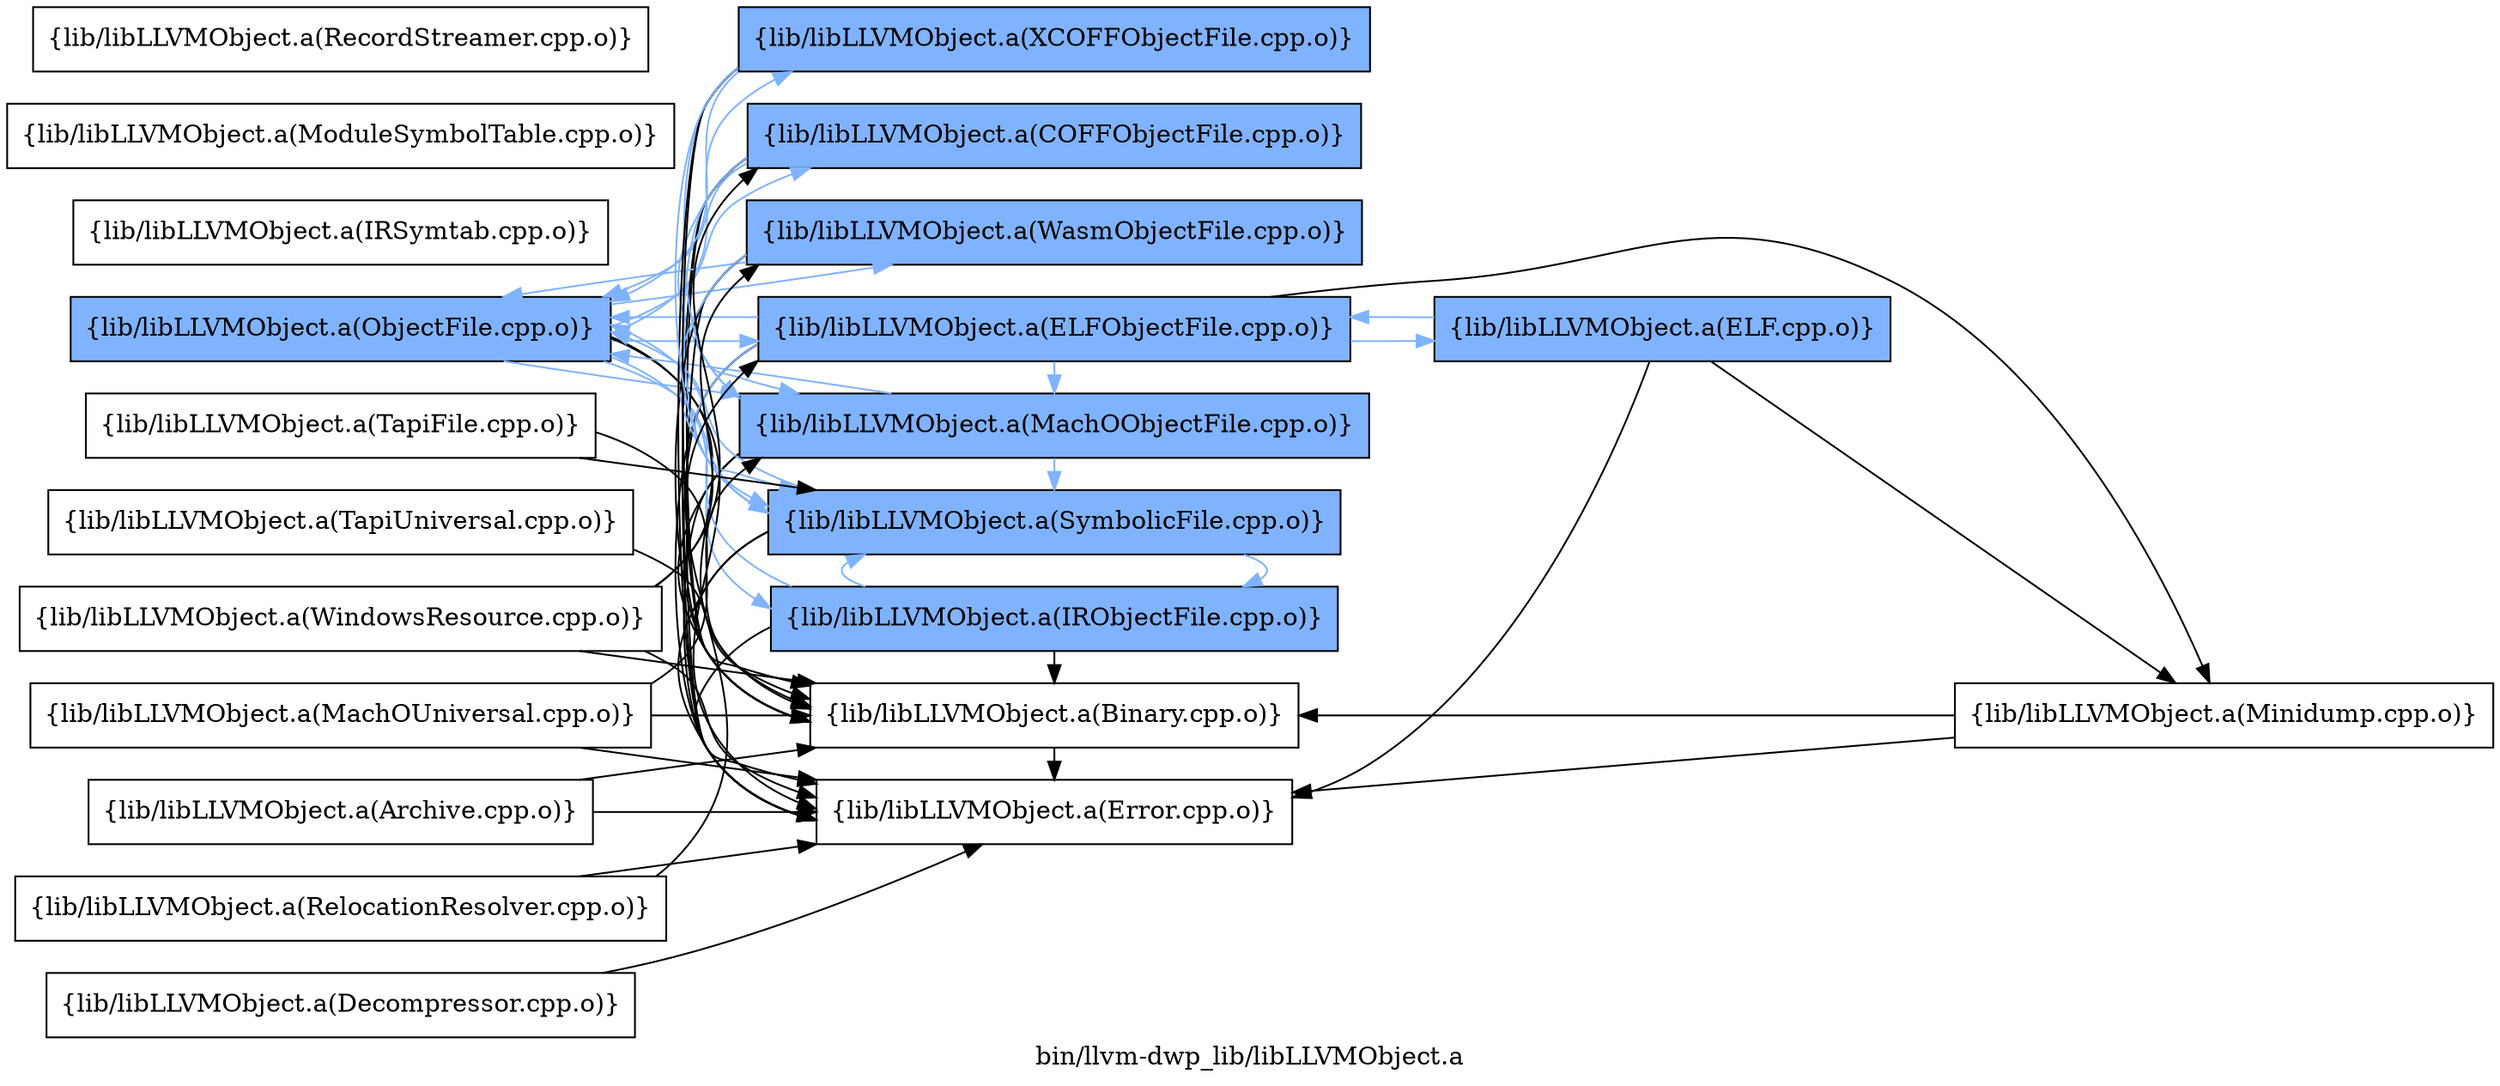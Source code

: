 digraph "bin/llvm-dwp_lib/libLLVMObject.a" {
	label="bin/llvm-dwp_lib/libLLVMObject.a";
	rankdir=LR;
	{ rank=same; Node0x56318d64c1a8;  }
	{ rank=same; Node0x56318d64e6d8; Node0x56318d64deb8; Node0x56318d655668; Node0x56318d654bc8; Node0x56318d64dd28; Node0x56318d649ef8; Node0x56318d64e638; Node0x56318d64c0b8; Node0x56318d650b68;  }
	{ rank=same; Node0x56318d64c1a8;  }
	{ rank=same; Node0x56318d64e6d8; Node0x56318d64deb8; Node0x56318d655668; Node0x56318d654bc8; Node0x56318d64dd28; Node0x56318d649ef8; Node0x56318d64e638; Node0x56318d64c0b8; Node0x56318d650b68;  }

	Node0x56318d64c1a8 [shape=record,shape=box,group=1,style=filled,fillcolor="0.600000 0.5 1",label="{lib/libLLVMObject.a(ObjectFile.cpp.o)}"];
	Node0x56318d64c1a8 -> Node0x56318d64e6d8[color="0.600000 0.5 1"];
	Node0x56318d64c1a8 -> Node0x56318d64deb8[color="0.600000 0.5 1"];
	Node0x56318d64c1a8 -> Node0x56318d655668[color="0.600000 0.5 1"];
	Node0x56318d64c1a8 -> Node0x56318d654bc8[color="0.600000 0.5 1"];
	Node0x56318d64c1a8 -> Node0x56318d64dd28;
	Node0x56318d64c1a8 -> Node0x56318d649ef8;
	Node0x56318d64c1a8 -> Node0x56318d64e638[color="0.600000 0.5 1"];
	Node0x56318d64c1a8 -> Node0x56318d64c0b8[color="0.600000 0.5 1"];
	Node0x56318d64c1a8 -> Node0x56318d650b68[color="0.600000 0.5 1"];
	Node0x56318d649868 [shape=record,shape=box,group=0,label="{lib/libLLVMObject.a(Decompressor.cpp.o)}"];
	Node0x56318d649868 -> Node0x56318d649ef8;
	Node0x56318d64e6d8 [shape=record,shape=box,group=1,style=filled,fillcolor="0.600000 0.5 1",label="{lib/libLLVMObject.a(MachOObjectFile.cpp.o)}"];
	Node0x56318d64e6d8 -> Node0x56318d64c1a8[color="0.600000 0.5 1"];
	Node0x56318d64e6d8 -> Node0x56318d64dd28;
	Node0x56318d64e6d8 -> Node0x56318d649ef8;
	Node0x56318d64e6d8 -> Node0x56318d64e638[color="0.600000 0.5 1"];
	Node0x56318d64dd28 [shape=record,shape=box,group=0,label="{lib/libLLVMObject.a(Binary.cpp.o)}"];
	Node0x56318d64dd28 -> Node0x56318d649ef8;
	Node0x56318d649ef8 [shape=record,shape=box,group=0,label="{lib/libLLVMObject.a(Error.cpp.o)}"];
	Node0x56318d64de18 [shape=record,shape=box,group=0,label="{lib/libLLVMObject.a(RelocationResolver.cpp.o)}"];
	Node0x56318d64de18 -> Node0x56318d655668;
	Node0x56318d64de18 -> Node0x56318d649ef8;
	Node0x56318d64a4e8 [shape=record,shape=box,group=0,label="{lib/libLLVMObject.a(Archive.cpp.o)}"];
	Node0x56318d64a4e8 -> Node0x56318d64dd28;
	Node0x56318d64a4e8 -> Node0x56318d649ef8;
	Node0x56318d64e638 [shape=record,shape=box,group=1,style=filled,fillcolor="0.600000 0.5 1",label="{lib/libLLVMObject.a(SymbolicFile.cpp.o)}"];
	Node0x56318d64e638 -> Node0x56318d64deb8[color="0.600000 0.5 1"];
	Node0x56318d64e638 -> Node0x56318d64c1a8[color="0.600000 0.5 1"];
	Node0x56318d64e638 -> Node0x56318d64dd28;
	Node0x56318d64e638 -> Node0x56318d649ef8;
	Node0x56318d64e188 [shape=record,shape=box,group=0,label="{lib/libLLVMObject.a(MachOUniversal.cpp.o)}"];
	Node0x56318d64e188 -> Node0x56318d64e6d8;
	Node0x56318d64e188 -> Node0x56318d64dd28;
	Node0x56318d64e188 -> Node0x56318d649ef8;
	Node0x56318d64deb8 [shape=record,shape=box,group=1,style=filled,fillcolor="0.600000 0.5 1",label="{lib/libLLVMObject.a(IRObjectFile.cpp.o)}"];
	Node0x56318d64deb8 -> Node0x56318d64c1a8[color="0.600000 0.5 1"];
	Node0x56318d64deb8 -> Node0x56318d64dd28;
	Node0x56318d64deb8 -> Node0x56318d649ef8;
	Node0x56318d64deb8 -> Node0x56318d64e638[color="0.600000 0.5 1"];
	Node0x56318d64d198 [shape=record,shape=box,group=0,label="{lib/libLLVMObject.a(IRSymtab.cpp.o)}"];
	Node0x56318d64cfb8 [shape=record,shape=box,group=0,label="{lib/libLLVMObject.a(Minidump.cpp.o)}"];
	Node0x56318d64cfb8 -> Node0x56318d64dd28;
	Node0x56318d64cfb8 -> Node0x56318d649ef8;
	Node0x56318d64c3d8 [shape=record,shape=box,group=0,label="{lib/libLLVMObject.a(ModuleSymbolTable.cpp.o)}"];
	Node0x56318d655668 [shape=record,shape=box,group=1,style=filled,fillcolor="0.600000 0.5 1",label="{lib/libLLVMObject.a(ELFObjectFile.cpp.o)}"];
	Node0x56318d655668 -> Node0x56318d64e6d8[color="0.600000 0.5 1"];
	Node0x56318d655668 -> Node0x56318d64cfb8;
	Node0x56318d655668 -> Node0x56318d64c1a8[color="0.600000 0.5 1"];
	Node0x56318d655668 -> Node0x56318d654ee8[color="0.600000 0.5 1"];
	Node0x56318d655668 -> Node0x56318d64dd28;
	Node0x56318d655668 -> Node0x56318d649ef8;
	Node0x56318d655668 -> Node0x56318d64e638[color="0.600000 0.5 1"];
	Node0x56318d654bc8 [shape=record,shape=box,group=1,style=filled,fillcolor="0.600000 0.5 1",label="{lib/libLLVMObject.a(COFFObjectFile.cpp.o)}"];
	Node0x56318d654bc8 -> Node0x56318d64e6d8[color="0.600000 0.5 1"];
	Node0x56318d654bc8 -> Node0x56318d64c1a8[color="0.600000 0.5 1"];
	Node0x56318d654bc8 -> Node0x56318d64dd28;
	Node0x56318d654bc8 -> Node0x56318d649ef8;
	Node0x56318d654bc8 -> Node0x56318d64e638[color="0.600000 0.5 1"];
	Node0x56318d64c0b8 [shape=record,shape=box,group=1,style=filled,fillcolor="0.600000 0.5 1",label="{lib/libLLVMObject.a(WasmObjectFile.cpp.o)}"];
	Node0x56318d64c0b8 -> Node0x56318d64e6d8[color="0.600000 0.5 1"];
	Node0x56318d64c0b8 -> Node0x56318d64c1a8[color="0.600000 0.5 1"];
	Node0x56318d64c0b8 -> Node0x56318d64dd28;
	Node0x56318d64c0b8 -> Node0x56318d649ef8;
	Node0x56318d64c0b8 -> Node0x56318d64e638[color="0.600000 0.5 1"];
	Node0x56318d650b68 [shape=record,shape=box,group=1,style=filled,fillcolor="0.600000 0.5 1",label="{lib/libLLVMObject.a(XCOFFObjectFile.cpp.o)}"];
	Node0x56318d650b68 -> Node0x56318d64e6d8[color="0.600000 0.5 1"];
	Node0x56318d650b68 -> Node0x56318d64c1a8[color="0.600000 0.5 1"];
	Node0x56318d650b68 -> Node0x56318d64dd28;
	Node0x56318d650b68 -> Node0x56318d649ef8;
	Node0x56318d650b68 -> Node0x56318d64e638[color="0.600000 0.5 1"];
	Node0x56318d654ee8 [shape=record,shape=box,group=1,style=filled,fillcolor="0.600000 0.5 1",label="{lib/libLLVMObject.a(ELF.cpp.o)}"];
	Node0x56318d654ee8 -> Node0x56318d64cfb8;
	Node0x56318d654ee8 -> Node0x56318d655668[color="0.600000 0.5 1"];
	Node0x56318d654ee8 -> Node0x56318d649ef8;
	Node0x56318d6543a8 [shape=record,shape=box,group=0,label="{lib/libLLVMObject.a(RecordStreamer.cpp.o)}"];
	Node0x56318d64d918 [shape=record,shape=box,group=0,label="{lib/libLLVMObject.a(TapiUniversal.cpp.o)}"];
	Node0x56318d64d918 -> Node0x56318d64dd28;
	Node0x56318d64cc48 [shape=record,shape=box,group=0,label="{lib/libLLVMObject.a(TapiFile.cpp.o)}"];
	Node0x56318d64cc48 -> Node0x56318d64dd28;
	Node0x56318d64cc48 -> Node0x56318d64e638;
	Node0x56318d64c518 [shape=record,shape=box,group=0,label="{lib/libLLVMObject.a(WindowsResource.cpp.o)}"];
	Node0x56318d64c518 -> Node0x56318d654bc8;
	Node0x56318d64c518 -> Node0x56318d64dd28;
	Node0x56318d64c518 -> Node0x56318d649ef8;
	Node0x56318d64c518 -> Node0x56318d64c0b8;
}
